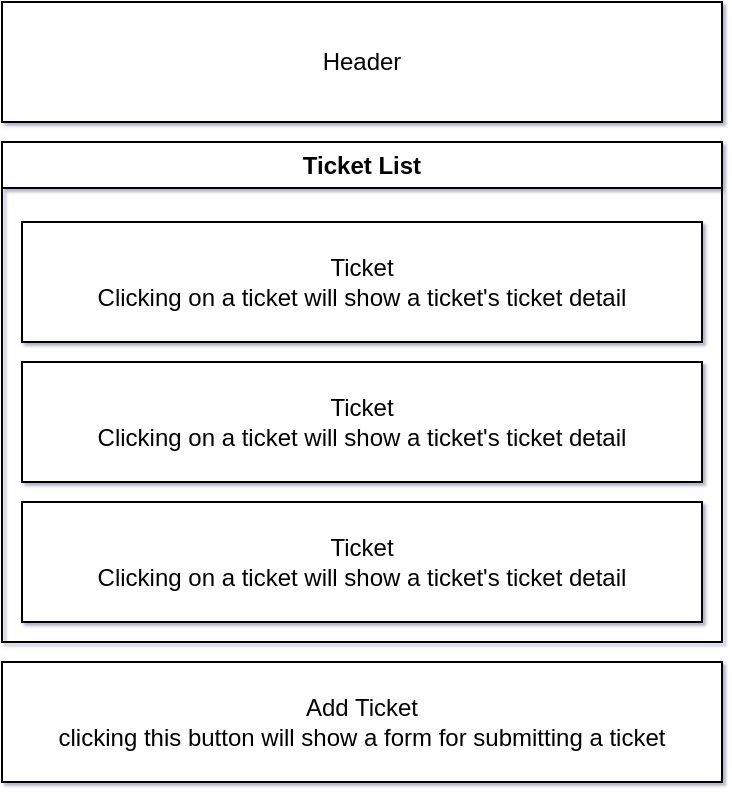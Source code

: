 <mxfile version="20.5.3" type="github">
  <diagram id="5HRne_9xuw8qjNourPSF" name="Page-1">
    <mxGraphModel dx="460" dy="761" grid="1" gridSize="10" guides="1" tooltips="1" connect="1" arrows="1" fold="1" page="1" pageScale="1" pageWidth="850" pageHeight="1100" math="0" shadow="1">
      <root>
        <mxCell id="0" />
        <mxCell id="1" parent="0" />
        <mxCell id="MkiP5Tu9KUWeETYUj8Bj-2" value="Header" style="rounded=0;whiteSpace=wrap;html=1;" vertex="1" parent="1">
          <mxGeometry x="30" y="90" width="360" height="60" as="geometry" />
        </mxCell>
        <mxCell id="MkiP5Tu9KUWeETYUj8Bj-8" value="&lt;div&gt;Ticket List&lt;/div&gt;" style="swimlane;whiteSpace=wrap;html=1;" vertex="1" parent="1">
          <mxGeometry x="30" y="160" width="360" height="250" as="geometry" />
        </mxCell>
        <mxCell id="MkiP5Tu9KUWeETYUj8Bj-9" value="&lt;div&gt;Ticket&lt;/div&gt;&lt;div&gt;Clicking on a ticket will show a ticket&#39;s ticket detail&lt;br&gt;&lt;/div&gt;" style="rounded=0;whiteSpace=wrap;html=1;" vertex="1" parent="MkiP5Tu9KUWeETYUj8Bj-8">
          <mxGeometry x="10" y="40" width="340" height="60" as="geometry" />
        </mxCell>
        <mxCell id="MkiP5Tu9KUWeETYUj8Bj-10" value="&lt;div&gt;Ticket&lt;/div&gt;&lt;div&gt;Clicking on a ticket will show a ticket&#39;s ticket detail&lt;br&gt;&lt;/div&gt;" style="rounded=0;whiteSpace=wrap;html=1;" vertex="1" parent="MkiP5Tu9KUWeETYUj8Bj-8">
          <mxGeometry x="10" y="110" width="340" height="60" as="geometry" />
        </mxCell>
        <mxCell id="MkiP5Tu9KUWeETYUj8Bj-11" value="&lt;div&gt;Ticket&lt;/div&gt;&lt;div&gt;Clicking on a ticket will show a ticket&#39;s ticket detail&lt;br&gt;&lt;/div&gt;" style="rounded=0;whiteSpace=wrap;html=1;" vertex="1" parent="MkiP5Tu9KUWeETYUj8Bj-8">
          <mxGeometry x="10" y="180" width="340" height="60" as="geometry" />
        </mxCell>
        <mxCell id="MkiP5Tu9KUWeETYUj8Bj-12" value="&lt;div&gt;Add Ticket&lt;/div&gt;&lt;div&gt;clicking this button will show a form for submitting a ticket&lt;br&gt;&lt;/div&gt;" style="rounded=0;whiteSpace=wrap;html=1;" vertex="1" parent="1">
          <mxGeometry x="30" y="420" width="360" height="60" as="geometry" />
        </mxCell>
      </root>
    </mxGraphModel>
  </diagram>
</mxfile>
